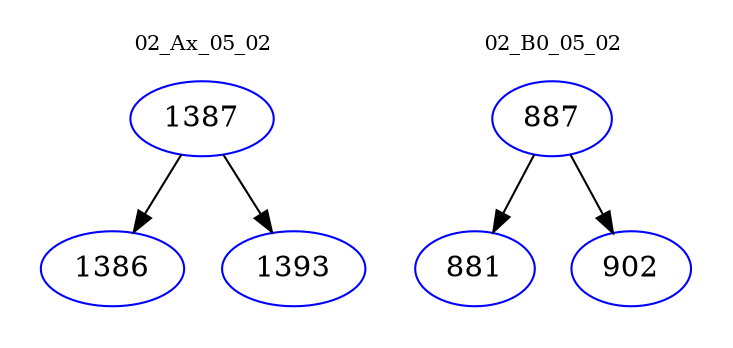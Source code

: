 digraph{
subgraph cluster_0 {
color = white
label = "02_Ax_05_02";
fontsize=10;
T0_1387 [label="1387", color="blue"]
T0_1387 -> T0_1386 [color="black"]
T0_1386 [label="1386", color="blue"]
T0_1387 -> T0_1393 [color="black"]
T0_1393 [label="1393", color="blue"]
}
subgraph cluster_1 {
color = white
label = "02_B0_05_02";
fontsize=10;
T1_887 [label="887", color="blue"]
T1_887 -> T1_881 [color="black"]
T1_881 [label="881", color="blue"]
T1_887 -> T1_902 [color="black"]
T1_902 [label="902", color="blue"]
}
}
